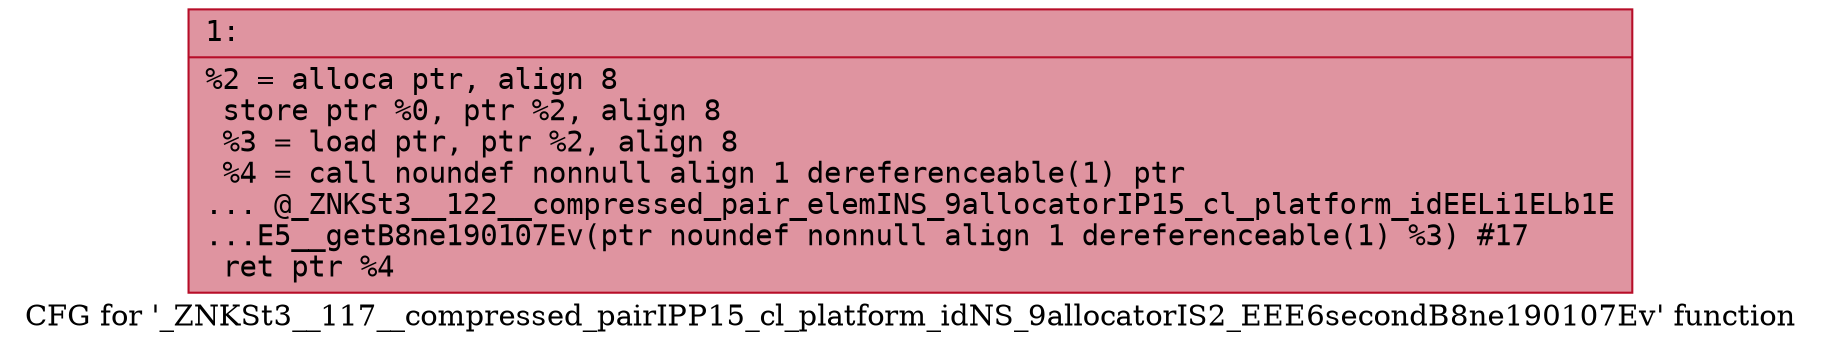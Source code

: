 digraph "CFG for '_ZNKSt3__117__compressed_pairIPP15_cl_platform_idNS_9allocatorIS2_EEE6secondB8ne190107Ev' function" {
	label="CFG for '_ZNKSt3__117__compressed_pairIPP15_cl_platform_idNS_9allocatorIS2_EEE6secondB8ne190107Ev' function";

	Node0x6000006346e0 [shape=record,color="#b70d28ff", style=filled, fillcolor="#b70d2870" fontname="Courier",label="{1:\l|  %2 = alloca ptr, align 8\l  store ptr %0, ptr %2, align 8\l  %3 = load ptr, ptr %2, align 8\l  %4 = call noundef nonnull align 1 dereferenceable(1) ptr\l... @_ZNKSt3__122__compressed_pair_elemINS_9allocatorIP15_cl_platform_idEELi1ELb1E\l...E5__getB8ne190107Ev(ptr noundef nonnull align 1 dereferenceable(1) %3) #17\l  ret ptr %4\l}"];
}
